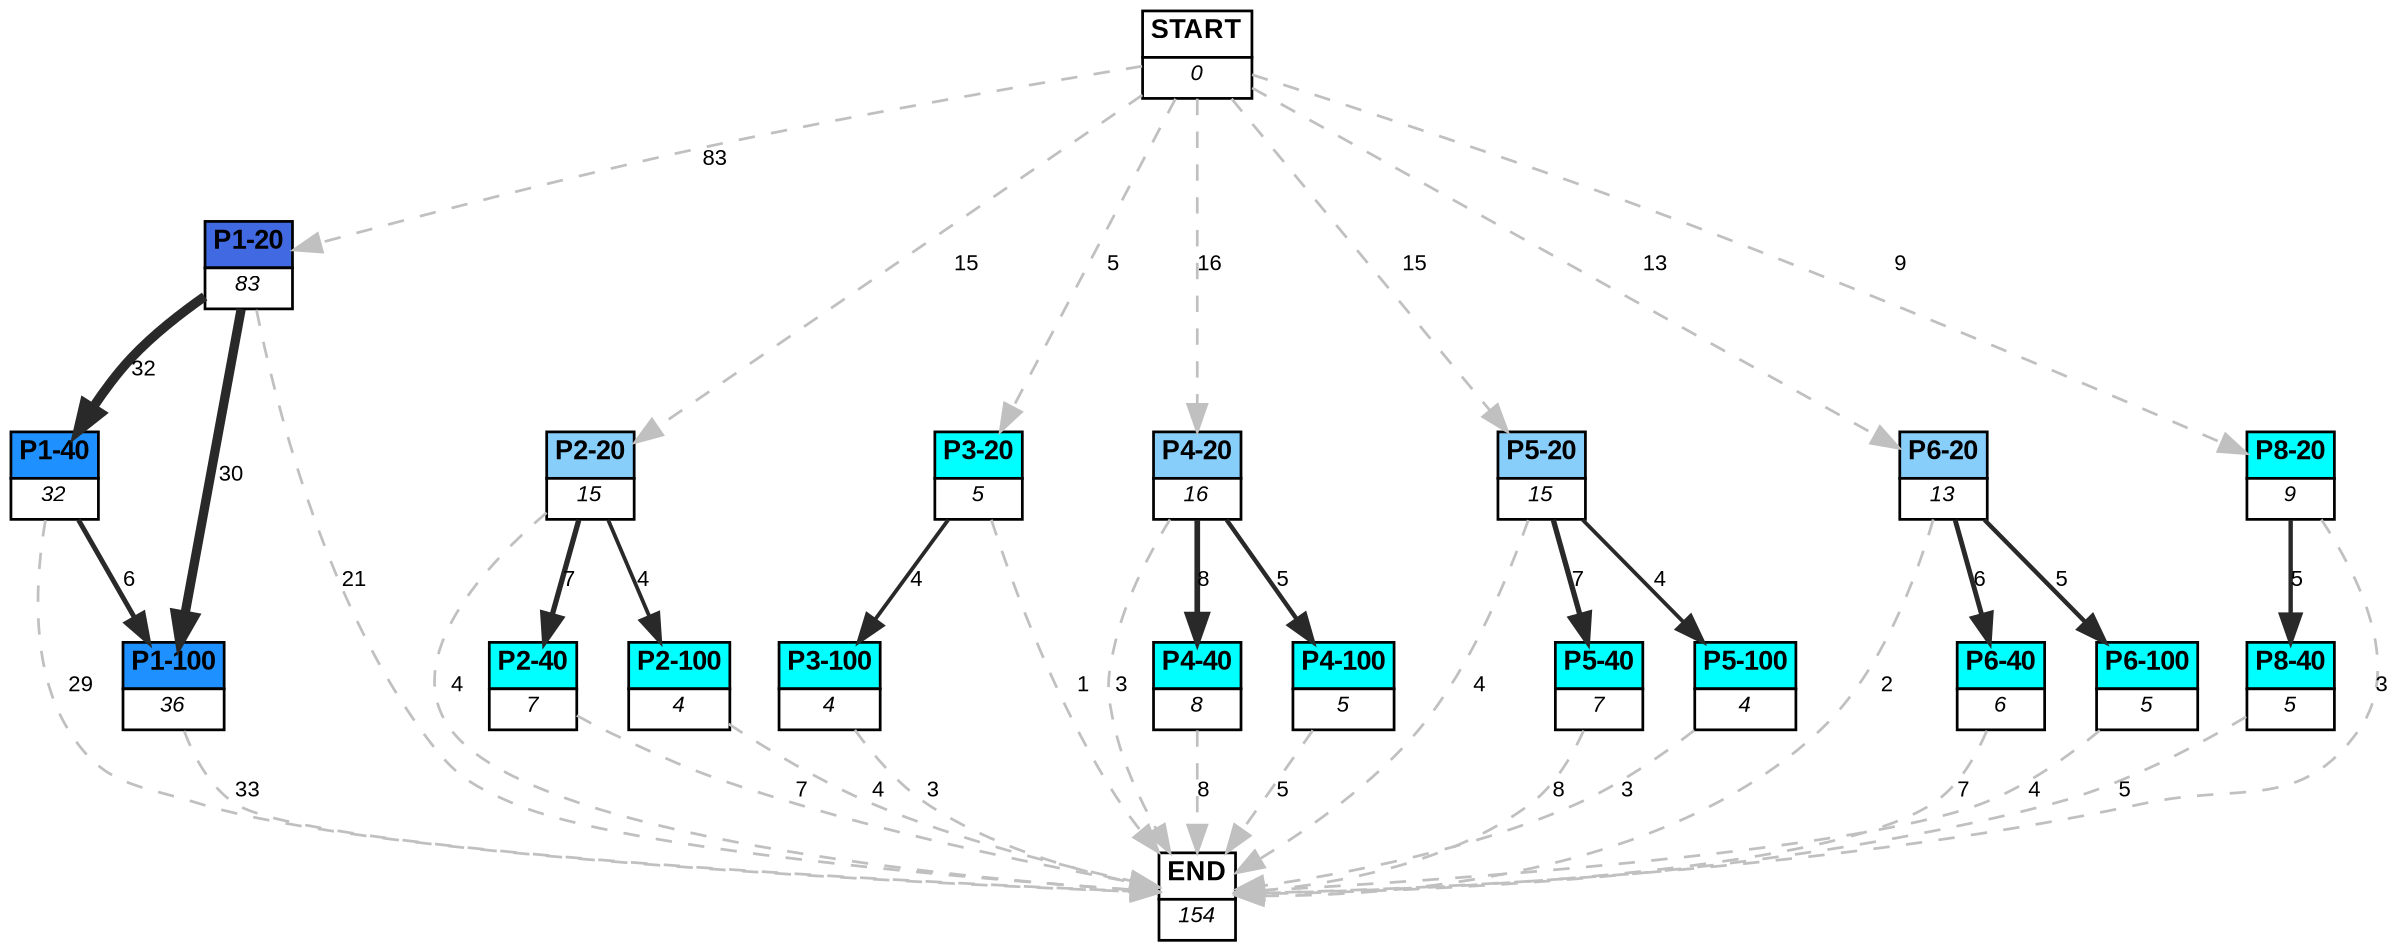 digraph graphname {
	dpi = 150
	size="16,11!";
	margin = 0;
"P1-20" [shape=plain, label=<<table border="0" cellborder="1" cellspacing="0"><tr><td bgcolor="royalblue"><FONT face="Arial" POINT-SIZE="10"><b>P1-20</b></FONT></td></tr><tr><td bgcolor="white"><FONT face="Arial" POINT-SIZE="8"><i>83</i></FONT></td></tr></table>>]
"P1-40" [shape=plain, label=<<table border="0" cellborder="1" cellspacing="0"><tr><td bgcolor="dodgerblue"><FONT face="Arial" POINT-SIZE="10"><b>P1-40</b></FONT></td></tr><tr><td bgcolor="white"><FONT face="Arial" POINT-SIZE="8"><i>32</i></FONT></td></tr></table>>]
"P1-100" [shape=plain, label=<<table border="0" cellborder="1" cellspacing="0"><tr><td bgcolor="dodgerblue"><FONT face="Arial" POINT-SIZE="10"><b>P1-100</b></FONT></td></tr><tr><td bgcolor="white"><FONT face="Arial" POINT-SIZE="8"><i>36</i></FONT></td></tr></table>>]
"P2-20" [shape=plain, label=<<table border="0" cellborder="1" cellspacing="0"><tr><td bgcolor="lightskyblue"><FONT face="Arial" POINT-SIZE="10"><b>P2-20</b></FONT></td></tr><tr><td bgcolor="white"><FONT face="Arial" POINT-SIZE="8"><i>15</i></FONT></td></tr></table>>]
"P2-40" [shape=plain, label=<<table border="0" cellborder="1" cellspacing="0"><tr><td bgcolor="aqua"><FONT face="Arial" POINT-SIZE="10"><b>P2-40</b></FONT></td></tr><tr><td bgcolor="white"><FONT face="Arial" POINT-SIZE="8"><i>7</i></FONT></td></tr></table>>]
"P2-100" [shape=plain, label=<<table border="0" cellborder="1" cellspacing="0"><tr><td bgcolor="aqua"><FONT face="Arial" POINT-SIZE="10"><b>P2-100</b></FONT></td></tr><tr><td bgcolor="white"><FONT face="Arial" POINT-SIZE="8"><i>4</i></FONT></td></tr></table>>]
"P3-20" [shape=plain, label=<<table border="0" cellborder="1" cellspacing="0"><tr><td bgcolor="aqua"><FONT face="Arial" POINT-SIZE="10"><b>P3-20</b></FONT></td></tr><tr><td bgcolor="white"><FONT face="Arial" POINT-SIZE="8"><i>5</i></FONT></td></tr></table>>]
"P3-100" [shape=plain, label=<<table border="0" cellborder="1" cellspacing="0"><tr><td bgcolor="aqua"><FONT face="Arial" POINT-SIZE="10"><b>P3-100</b></FONT></td></tr><tr><td bgcolor="white"><FONT face="Arial" POINT-SIZE="8"><i>4</i></FONT></td></tr></table>>]
"P4-20" [shape=plain, label=<<table border="0" cellborder="1" cellspacing="0"><tr><td bgcolor="lightskyblue"><FONT face="Arial" POINT-SIZE="10"><b>P4-20</b></FONT></td></tr><tr><td bgcolor="white"><FONT face="Arial" POINT-SIZE="8"><i>16</i></FONT></td></tr></table>>]
"P4-40" [shape=plain, label=<<table border="0" cellborder="1" cellspacing="0"><tr><td bgcolor="aqua"><FONT face="Arial" POINT-SIZE="10"><b>P4-40</b></FONT></td></tr><tr><td bgcolor="white"><FONT face="Arial" POINT-SIZE="8"><i>8</i></FONT></td></tr></table>>]
"P4-100" [shape=plain, label=<<table border="0" cellborder="1" cellspacing="0"><tr><td bgcolor="aqua"><FONT face="Arial" POINT-SIZE="10"><b>P4-100</b></FONT></td></tr><tr><td bgcolor="white"><FONT face="Arial" POINT-SIZE="8"><i>5</i></FONT></td></tr></table>>]
"P5-20" [shape=plain, label=<<table border="0" cellborder="1" cellspacing="0"><tr><td bgcolor="lightskyblue"><FONT face="Arial" POINT-SIZE="10"><b>P5-20</b></FONT></td></tr><tr><td bgcolor="white"><FONT face="Arial" POINT-SIZE="8"><i>15</i></FONT></td></tr></table>>]
"P5-40" [shape=plain, label=<<table border="0" cellborder="1" cellspacing="0"><tr><td bgcolor="aqua"><FONT face="Arial" POINT-SIZE="10"><b>P5-40</b></FONT></td></tr><tr><td bgcolor="white"><FONT face="Arial" POINT-SIZE="8"><i>7</i></FONT></td></tr></table>>]
"P6-20" [shape=plain, label=<<table border="0" cellborder="1" cellspacing="0"><tr><td bgcolor="lightskyblue"><FONT face="Arial" POINT-SIZE="10"><b>P6-20</b></FONT></td></tr><tr><td bgcolor="white"><FONT face="Arial" POINT-SIZE="8"><i>13</i></FONT></td></tr></table>>]
"P6-40" [shape=plain, label=<<table border="0" cellborder="1" cellspacing="0"><tr><td bgcolor="aqua"><FONT face="Arial" POINT-SIZE="10"><b>P6-40</b></FONT></td></tr><tr><td bgcolor="white"><FONT face="Arial" POINT-SIZE="8"><i>6</i></FONT></td></tr></table>>]
"P6-100" [shape=plain, label=<<table border="0" cellborder="1" cellspacing="0"><tr><td bgcolor="aqua"><FONT face="Arial" POINT-SIZE="10"><b>P6-100</b></FONT></td></tr><tr><td bgcolor="white"><FONT face="Arial" POINT-SIZE="8"><i>5</i></FONT></td></tr></table>>]
"P5-100" [shape=plain, label=<<table border="0" cellborder="1" cellspacing="0"><tr><td bgcolor="aqua"><FONT face="Arial" POINT-SIZE="10"><b>P5-100</b></FONT></td></tr><tr><td bgcolor="white"><FONT face="Arial" POINT-SIZE="8"><i>4</i></FONT></td></tr></table>>]
"P8-20" [shape=plain, label=<<table border="0" cellborder="1" cellspacing="0"><tr><td bgcolor="aqua"><FONT face="Arial" POINT-SIZE="10"><b>P8-20</b></FONT></td></tr><tr><td bgcolor="white"><FONT face="Arial" POINT-SIZE="8"><i>9</i></FONT></td></tr></table>>]
"P8-40" [shape=plain, label=<<table border="0" cellborder="1" cellspacing="0"><tr><td bgcolor="aqua"><FONT face="Arial" POINT-SIZE="10"><b>P8-40</b></FONT></td></tr><tr><td bgcolor="white"><FONT face="Arial" POINT-SIZE="8"><i>5</i></FONT></td></tr></table>>]
"START" [shape=plain, label=<<table border="0" cellborder="1" cellspacing="0"><tr><td bgcolor="white"><FONT face="Arial" POINT-SIZE="10"><b>START</b></FONT></td></tr><tr><td bgcolor="white"><FONT face="Arial" POINT-SIZE="8"><i>0</i></FONT></td></tr></table>>]
"END" [shape=plain, label=<<table border="0" cellborder="1" cellspacing="0"><tr><td bgcolor="white"><FONT face="Arial" POINT-SIZE="10"><b>END</b></FONT></td></tr><tr><td bgcolor="white"><FONT face="Arial" POINT-SIZE="8"><i>154</i></FONT></td></tr></table>>]
"P1-20" -> "P1-40" [ color=grey16 penwidth = "3.4657359027997265"label ="32" labelfloat=false fontname="Arial" fontsize=8]
"P1-20" -> "P1-100" [ color=grey16 penwidth = "3.4011973816621555"label ="30" labelfloat=false fontname="Arial" fontsize=8]
"P1-20" -> "END" [ style = dashed color=grey label ="21" labelfloat=false fontname="Arial" fontsize=8]
"P1-40" -> "P1-100" [ color=grey16 penwidth = "1.791759469228055"label ="6" labelfloat=false fontname="Arial" fontsize=8]
"P1-40" -> "END" [ style = dashed color=grey label ="29" labelfloat=false fontname="Arial" fontsize=8]
"P1-100" -> "END" [ style = dashed color=grey label ="33" labelfloat=false fontname="Arial" fontsize=8]
"P2-20" -> "P2-40" [ color=grey16 penwidth = "1.9459101490553132"label ="7" labelfloat=false fontname="Arial" fontsize=8]
"P2-20" -> "P2-100" [ color=grey16 penwidth = "1.3862943611198906"label ="4" labelfloat=false fontname="Arial" fontsize=8]
"P2-20" -> "END" [ style = dashed color=grey label ="4" labelfloat=false fontname="Arial" fontsize=8]
"P2-40" -> "END" [ style = dashed color=grey label ="7" labelfloat=false fontname="Arial" fontsize=8]
"P2-100" -> "END" [ style = dashed color=grey label ="4" labelfloat=false fontname="Arial" fontsize=8]
"P3-20" -> "P3-100" [ color=grey16 penwidth = "1.3862943611198906"label ="4" labelfloat=false fontname="Arial" fontsize=8]
"P3-20" -> "END" [ style = dashed color=grey label ="1" labelfloat=false fontname="Arial" fontsize=8]
"P3-100" -> "END" [ style = dashed color=grey label ="3" labelfloat=false fontname="Arial" fontsize=8]
"P4-20" -> "P4-40" [ color=grey16 penwidth = "2.0794415416798357"label ="8" labelfloat=false fontname="Arial" fontsize=8]
"P4-20" -> "P4-100" [ color=grey16 penwidth = "1.6094379124341003"label ="5" labelfloat=false fontname="Arial" fontsize=8]
"P4-20" -> "END" [ style = dashed color=grey label ="3" labelfloat=false fontname="Arial" fontsize=8]
"P4-40" -> "END" [ style = dashed color=grey label ="8" labelfloat=false fontname="Arial" fontsize=8]
"P4-100" -> "END" [ style = dashed color=grey label ="5" labelfloat=false fontname="Arial" fontsize=8]
"P5-20" -> "P5-40" [ color=grey16 penwidth = "1.9459101490553132"label ="7" labelfloat=false fontname="Arial" fontsize=8]
"P5-20" -> "P5-100" [ color=grey16 penwidth = "1.3862943611198906"label ="4" labelfloat=false fontname="Arial" fontsize=8]
"P5-20" -> "END" [ style = dashed color=grey label ="4" labelfloat=false fontname="Arial" fontsize=8]
"P5-40" -> "END" [ style = dashed color=grey label ="8" labelfloat=false fontname="Arial" fontsize=8]
"P6-20" -> "P6-40" [ color=grey16 penwidth = "1.791759469228055"label ="6" labelfloat=false fontname="Arial" fontsize=8]
"P6-20" -> "P6-100" [ color=grey16 penwidth = "1.6094379124341003"label ="5" labelfloat=false fontname="Arial" fontsize=8]
"P6-20" -> "END" [ style = dashed color=grey label ="2" labelfloat=false fontname="Arial" fontsize=8]
"P6-40" -> "END" [ style = dashed color=grey label ="7" labelfloat=false fontname="Arial" fontsize=8]
"P6-100" -> "END" [ style = dashed color=grey label ="4" labelfloat=false fontname="Arial" fontsize=8]
"P5-100" -> "END" [ style = dashed color=grey label ="3" labelfloat=false fontname="Arial" fontsize=8]
"P8-20" -> "P8-40" [ color=grey16 penwidth = "1.6094379124341003"label ="5" labelfloat=false fontname="Arial" fontsize=8]
"P8-20" -> "END" [ style = dashed color=grey label ="3" labelfloat=false fontname="Arial" fontsize=8]
"P8-40" -> "END" [ style = dashed color=grey label ="5" labelfloat=false fontname="Arial" fontsize=8]
"START" -> "P1-20" [ style = dashed color=grey label ="83" labelfloat=false fontname="Arial" fontsize=8]
"START" -> "P2-20" [ style = dashed color=grey label ="15" labelfloat=false fontname="Arial" fontsize=8]
"START" -> "P3-20" [ style = dashed color=grey label ="5" labelfloat=false fontname="Arial" fontsize=8]
"START" -> "P4-20" [ style = dashed color=grey label ="16" labelfloat=false fontname="Arial" fontsize=8]
"START" -> "P5-20" [ style = dashed color=grey label ="15" labelfloat=false fontname="Arial" fontsize=8]
"START" -> "P6-20" [ style = dashed color=grey label ="13" labelfloat=false fontname="Arial" fontsize=8]
"START" -> "P8-20" [ style = dashed color=grey label ="9" labelfloat=false fontname="Arial" fontsize=8]
}